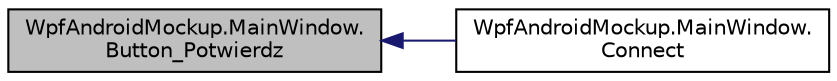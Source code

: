 digraph "WpfAndroidMockup.MainWindow.Button_Potwierdz"
{
 // INTERACTIVE_SVG=YES
  edge [fontname="Helvetica",fontsize="10",labelfontname="Helvetica",labelfontsize="10"];
  node [fontname="Helvetica",fontsize="10",shape=record];
  rankdir="LR";
  Node9 [label="WpfAndroidMockup.MainWindow.\lButton_Potwierdz",height=0.2,width=0.4,color="black", fillcolor="grey75", style="filled", fontcolor="black"];
  Node9 -> Node10 [dir="back",color="midnightblue",fontsize="10",style="solid",fontname="Helvetica"];
  Node10 [label="WpfAndroidMockup.MainWindow.\lConnect",height=0.2,width=0.4,color="black", fillcolor="white", style="filled",URL="$class_wpf_android_mockup_1_1_main_window.html#adcfba8fb3f0c36593aed929c6aefa4dd"];
}
